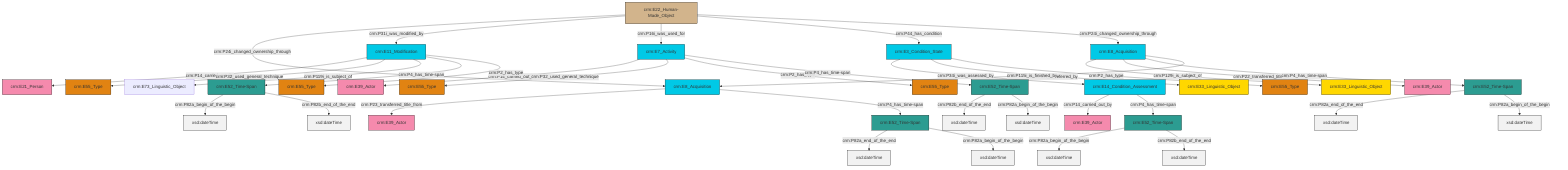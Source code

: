 graph TD
classDef Literal fill:#f2f2f2,stroke:#000000;
classDef CRM_Entity fill:#FFFFFF,stroke:#000000;
classDef Temporal_Entity fill:#00C9E6, stroke:#000000;
classDef Type fill:#E18312, stroke:#000000;
classDef Time-Span fill:#2C9C91, stroke:#000000;
classDef Appellation fill:#FFEB7F, stroke:#000000;
classDef Place fill:#008836, stroke:#000000;
classDef Persistent_Item fill:#B266B2, stroke:#000000;
classDef Conceptual_Object fill:#FFD700, stroke:#000000;
classDef Physical_Thing fill:#D2B48C, stroke:#000000;
classDef Actor fill:#f58aad, stroke:#000000;
classDef PC_Classes fill:#4ce600, stroke:#000000;
classDef Multi fill:#cccccc,stroke:#000000;

6["crm:E52_Time-Span"]:::Time-Span -->|crm:P82a_end_of_the_end| 7[xsd:dateTime]:::Literal
10["crm:E14_Condition_Assessment"]:::Temporal_Entity -->|crm:P14_carried_out_by| 4["crm:E39_Actor"]:::Actor
11["crm:E52_Time-Span"]:::Time-Span -->|crm:P82a_end_of_the_end| 12[xsd:dateTime]:::Literal
13["crm:E22_Human-Made_Object"]:::Physical_Thing -->|crm:P24i_changed_ownership_through| 17["crm:E8_Acquisition"]:::Temporal_Entity
18["crm:E3_Condition_State"]:::Temporal_Entity -->|crm:P34i_was_assessed_by| 10["crm:E14_Condition_Assessment"]:::Temporal_Entity
24["crm:E11_Modification"]:::Temporal_Entity -->|crm:P14_carried_out_by| 25["crm:E21_Person"]:::Actor
26["crm:E8_Acquisition"]:::Temporal_Entity -->|crm:P129i_is_subject_of| 27["crm:E33_Linguistic_Object"]:::Conceptual_Object
24["crm:E11_Modification"]:::Temporal_Entity -->|crm:P32_used_general_technique| 0["crm:E55_Type"]:::Type
29["crm:E52_Time-Span"]:::Time-Span -->|crm:P82a_begin_of_the_begin| 30[xsd:dateTime]:::Literal
2["crm:E7_Activity"]:::Temporal_Entity -->|crm:P14_carried_out_by| 31["crm:E39_Actor"]:::Actor
13["crm:E22_Human-Made_Object"]:::Physical_Thing -->|crm:P31i_was_modified_by| 24["crm:E11_Modification"]:::Temporal_Entity
2["crm:E7_Activity"]:::Temporal_Entity -->|crm:P32_used_general_technique| 20["crm:E55_Type"]:::Type
17["crm:E8_Acquisition"]:::Temporal_Entity -->|crm:P23_transferred_title_from| 8["crm:E39_Actor"]:::Actor
34["crm:E52_Time-Span"]:::Time-Span -->|crm:P82b_end_of_the_end| 41[xsd:dateTime]:::Literal
39["crm:E52_Time-Span"]:::Time-Span -->|crm:P82a_begin_of_the_begin| 42[xsd:dateTime]:::Literal
26["crm:E8_Acquisition"]:::Temporal_Entity -->|crm:P22_transferred_title_to| 43["crm:E39_Actor"]:::Actor
29["crm:E52_Time-Span"]:::Time-Span -->|crm:P82b_end_of_the_end| 44[xsd:dateTime]:::Literal
24["crm:E11_Modification"]:::Temporal_Entity -->|crm:P119i_is_subject_of| 37["crm:E73_Linguistic_Object"]:::Default
18["crm:E3_Condition_State"]:::Temporal_Entity -->|crm:P67i_is_referred_by| 22["crm:E33_Linguistic_Object"]:::Conceptual_Object
13["crm:E22_Human-Made_Object"]:::Physical_Thing -->|crm:P16i_was_used_for| 2["crm:E7_Activity"]:::Temporal_Entity
39["crm:E52_Time-Span"]:::Time-Span -->|crm:P82b_end_of_the_end| 45[xsd:dateTime]:::Literal
2["crm:E7_Activity"]:::Temporal_Entity -->|crm:P2_has_type| 46["crm:E55_Type"]:::Type
17["crm:E8_Acquisition"]:::Temporal_Entity -->|crm:P4_has_time-span| 6["crm:E52_Time-Span"]:::Time-Span
6["crm:E52_Time-Span"]:::Time-Span -->|crm:P82a_begin_of_the_begin| 48[xsd:dateTime]:::Literal
11["crm:E52_Time-Span"]:::Time-Span -->|crm:P82a_begin_of_the_begin| 49[xsd:dateTime]:::Literal
13["crm:E22_Human-Made_Object"]:::Physical_Thing -->|crm:P44_has_condition| 18["crm:E3_Condition_State"]:::Temporal_Entity
10["crm:E14_Condition_Assessment"]:::Temporal_Entity -->|crm:P4_has_time-span| 39["crm:E52_Time-Span"]:::Time-Span
24["crm:E11_Modification"]:::Temporal_Entity -->|crm:P4_has_time-span| 29["crm:E52_Time-Span"]:::Time-Span
26["crm:E8_Acquisition"]:::Temporal_Entity -->|crm:P4_has_time-span| 11["crm:E52_Time-Span"]:::Time-Span
18["crm:E3_Condition_State"]:::Temporal_Entity -->|crm:P2_has_type| 52["crm:E55_Type"]:::Type
2["crm:E7_Activity"]:::Temporal_Entity -->|crm:P4_has_time-span| 34["crm:E52_Time-Span"]:::Time-Span
13["crm:E22_Human-Made_Object"]:::Physical_Thing -->|crm:P24i_changed_ownership_through| 26["crm:E8_Acquisition"]:::Temporal_Entity
24["crm:E11_Modification"]:::Temporal_Entity -->|crm:P2_has_type| 15["crm:E55_Type"]:::Type
34["crm:E52_Time-Span"]:::Time-Span -->|crm:P82a_begin_of_the_begin| 59[xsd:dateTime]:::Literal
26["crm:E8_Acquisition"]:::Temporal_Entity -->|crm:P115i_is_finished_by| 17["crm:E8_Acquisition"]:::Temporal_Entity